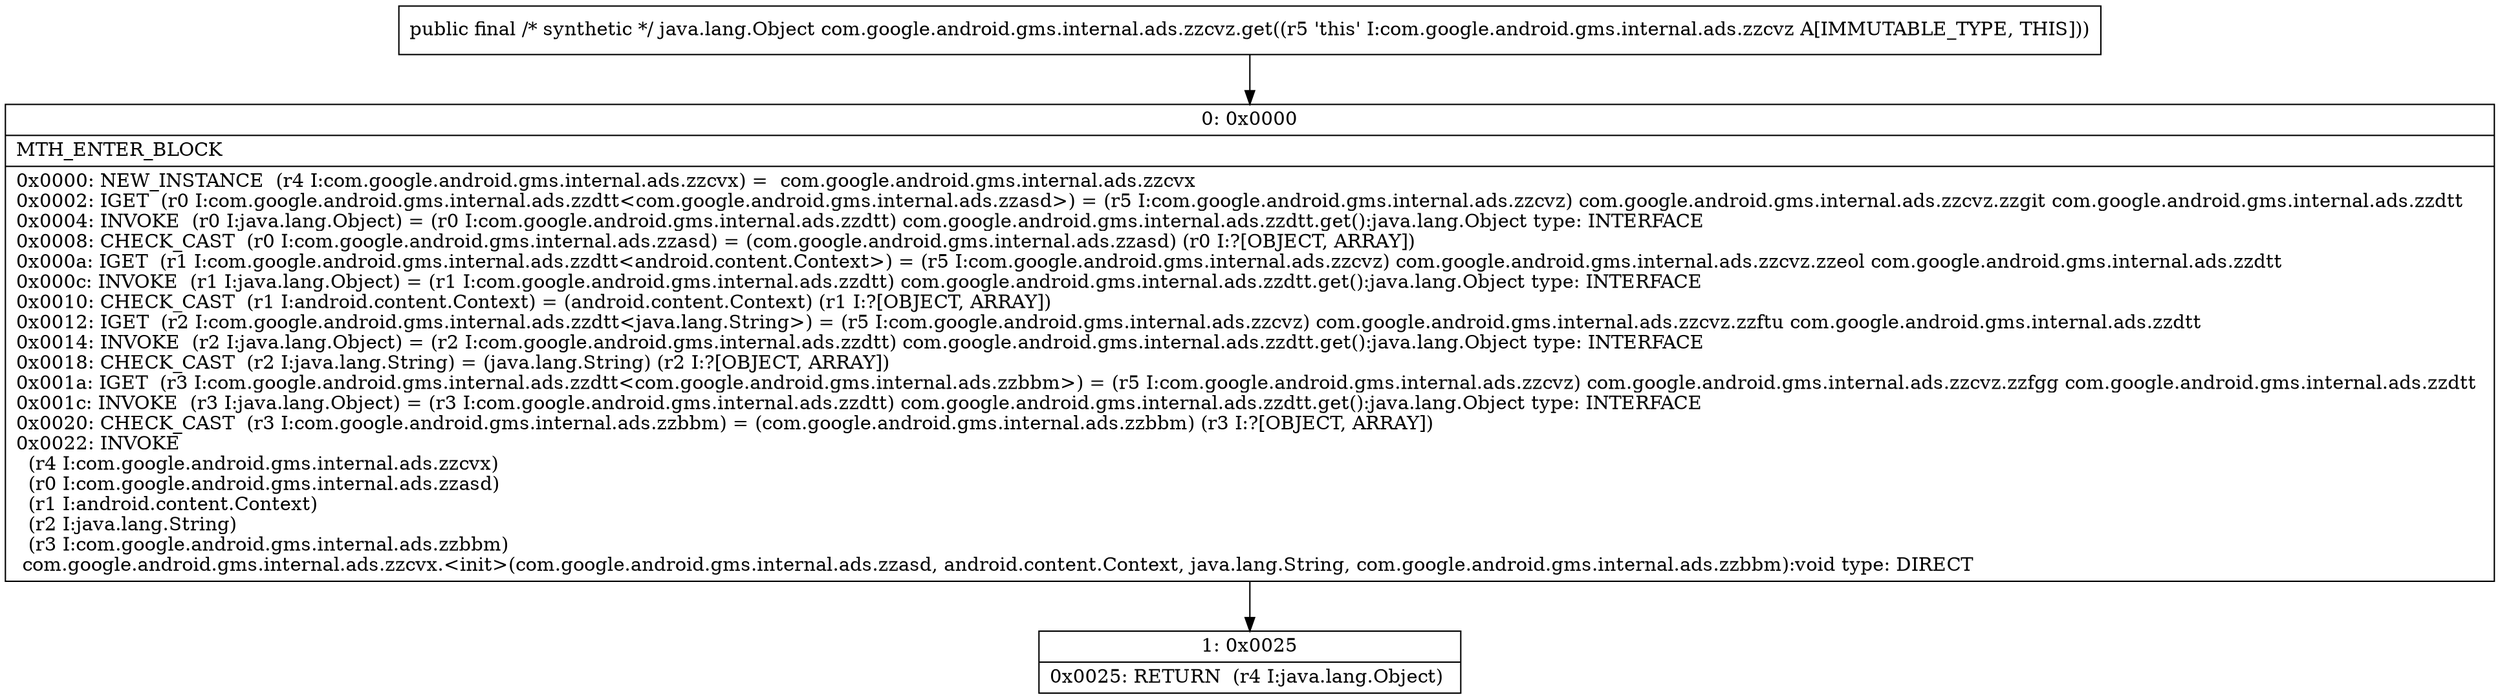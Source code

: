 digraph "CFG forcom.google.android.gms.internal.ads.zzcvz.get()Ljava\/lang\/Object;" {
Node_0 [shape=record,label="{0\:\ 0x0000|MTH_ENTER_BLOCK\l|0x0000: NEW_INSTANCE  (r4 I:com.google.android.gms.internal.ads.zzcvx) =  com.google.android.gms.internal.ads.zzcvx \l0x0002: IGET  (r0 I:com.google.android.gms.internal.ads.zzdtt\<com.google.android.gms.internal.ads.zzasd\>) = (r5 I:com.google.android.gms.internal.ads.zzcvz) com.google.android.gms.internal.ads.zzcvz.zzgit com.google.android.gms.internal.ads.zzdtt \l0x0004: INVOKE  (r0 I:java.lang.Object) = (r0 I:com.google.android.gms.internal.ads.zzdtt) com.google.android.gms.internal.ads.zzdtt.get():java.lang.Object type: INTERFACE \l0x0008: CHECK_CAST  (r0 I:com.google.android.gms.internal.ads.zzasd) = (com.google.android.gms.internal.ads.zzasd) (r0 I:?[OBJECT, ARRAY]) \l0x000a: IGET  (r1 I:com.google.android.gms.internal.ads.zzdtt\<android.content.Context\>) = (r5 I:com.google.android.gms.internal.ads.zzcvz) com.google.android.gms.internal.ads.zzcvz.zzeol com.google.android.gms.internal.ads.zzdtt \l0x000c: INVOKE  (r1 I:java.lang.Object) = (r1 I:com.google.android.gms.internal.ads.zzdtt) com.google.android.gms.internal.ads.zzdtt.get():java.lang.Object type: INTERFACE \l0x0010: CHECK_CAST  (r1 I:android.content.Context) = (android.content.Context) (r1 I:?[OBJECT, ARRAY]) \l0x0012: IGET  (r2 I:com.google.android.gms.internal.ads.zzdtt\<java.lang.String\>) = (r5 I:com.google.android.gms.internal.ads.zzcvz) com.google.android.gms.internal.ads.zzcvz.zzftu com.google.android.gms.internal.ads.zzdtt \l0x0014: INVOKE  (r2 I:java.lang.Object) = (r2 I:com.google.android.gms.internal.ads.zzdtt) com.google.android.gms.internal.ads.zzdtt.get():java.lang.Object type: INTERFACE \l0x0018: CHECK_CAST  (r2 I:java.lang.String) = (java.lang.String) (r2 I:?[OBJECT, ARRAY]) \l0x001a: IGET  (r3 I:com.google.android.gms.internal.ads.zzdtt\<com.google.android.gms.internal.ads.zzbbm\>) = (r5 I:com.google.android.gms.internal.ads.zzcvz) com.google.android.gms.internal.ads.zzcvz.zzfgg com.google.android.gms.internal.ads.zzdtt \l0x001c: INVOKE  (r3 I:java.lang.Object) = (r3 I:com.google.android.gms.internal.ads.zzdtt) com.google.android.gms.internal.ads.zzdtt.get():java.lang.Object type: INTERFACE \l0x0020: CHECK_CAST  (r3 I:com.google.android.gms.internal.ads.zzbbm) = (com.google.android.gms.internal.ads.zzbbm) (r3 I:?[OBJECT, ARRAY]) \l0x0022: INVOKE  \l  (r4 I:com.google.android.gms.internal.ads.zzcvx)\l  (r0 I:com.google.android.gms.internal.ads.zzasd)\l  (r1 I:android.content.Context)\l  (r2 I:java.lang.String)\l  (r3 I:com.google.android.gms.internal.ads.zzbbm)\l com.google.android.gms.internal.ads.zzcvx.\<init\>(com.google.android.gms.internal.ads.zzasd, android.content.Context, java.lang.String, com.google.android.gms.internal.ads.zzbbm):void type: DIRECT \l}"];
Node_1 [shape=record,label="{1\:\ 0x0025|0x0025: RETURN  (r4 I:java.lang.Object) \l}"];
MethodNode[shape=record,label="{public final \/* synthetic *\/ java.lang.Object com.google.android.gms.internal.ads.zzcvz.get((r5 'this' I:com.google.android.gms.internal.ads.zzcvz A[IMMUTABLE_TYPE, THIS])) }"];
MethodNode -> Node_0;
Node_0 -> Node_1;
}

